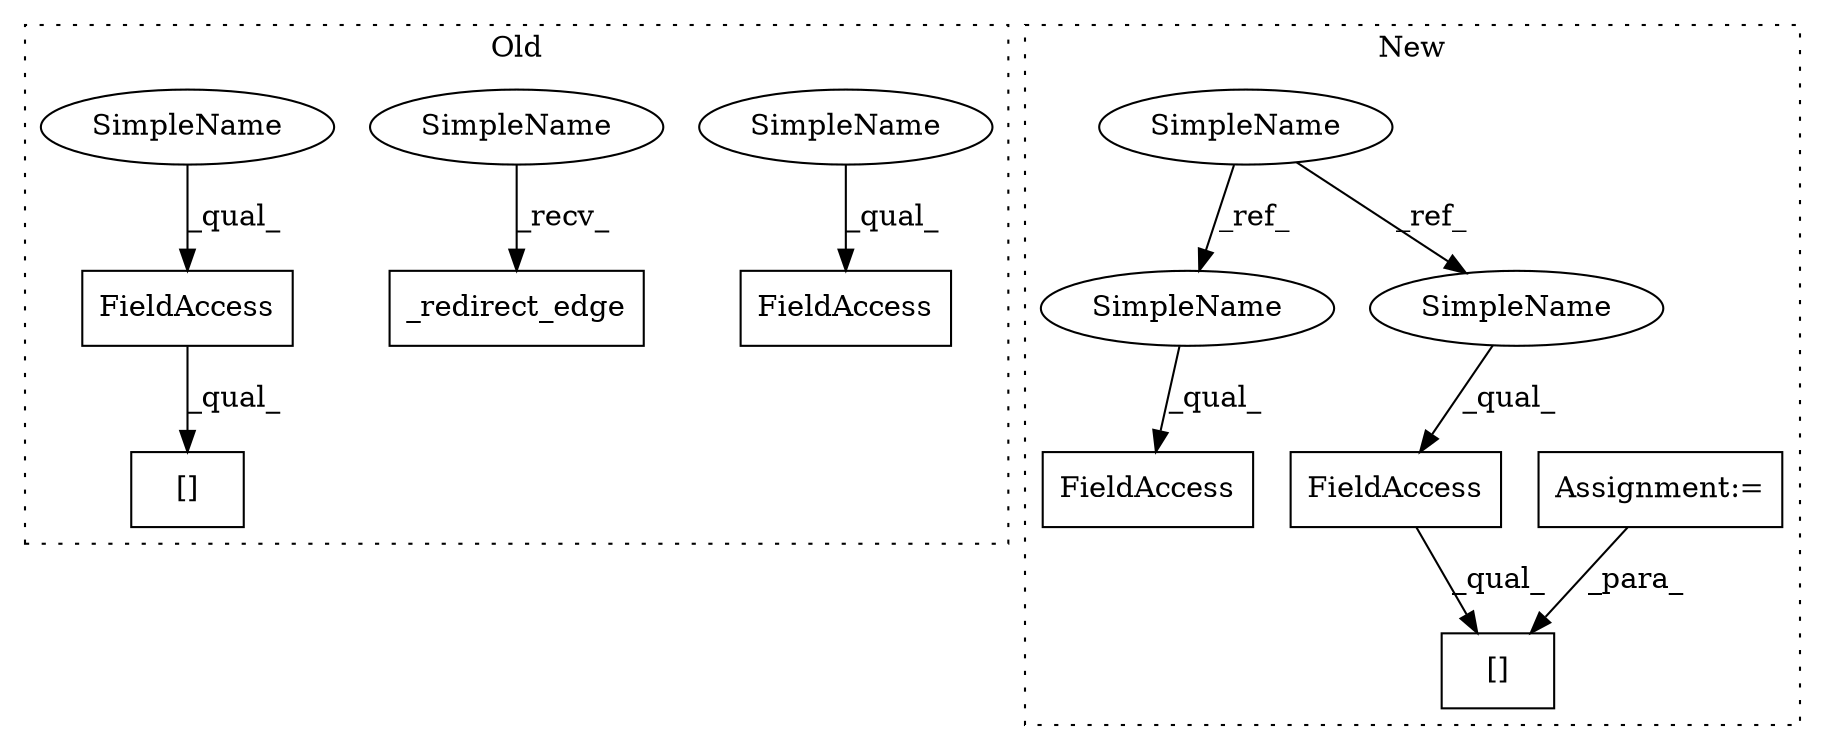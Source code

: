 digraph G {
subgraph cluster0 {
1 [label="_redirect_edge" a="32" s="11000,11067" l="15,1" shape="box"];
7 [label="FieldAccess" a="22" s="10879" l="13" shape="box"];
8 [label="FieldAccess" a="22" s="10952" l="13" shape="box"];
9 [label="[]" a="2" s="10879,10902" l="14,1" shape="box"];
12 [label="SimpleName" a="42" s="10952" l="4" shape="ellipse"];
13 [label="SimpleName" a="42" s="10995" l="4" shape="ellipse"];
14 [label="SimpleName" a="42" s="10879" l="4" shape="ellipse"];
label = "Old";
style="dotted";
}
subgraph cluster1 {
2 [label="[]" a="2" s="9794,9818" l="16,1" shape="box"];
3 [label="FieldAccess" a="22" s="9794" l="15" shape="box"];
4 [label="Assignment:=" a="7" s="9574" l="1" shape="box"];
5 [label="SimpleName" a="42" s="9109" l="4" shape="ellipse"];
6 [label="FieldAccess" a="22" s="10047" l="15" shape="box"];
10 [label="SimpleName" a="42" s="10047" l="4" shape="ellipse"];
11 [label="SimpleName" a="42" s="9794" l="4" shape="ellipse"];
label = "New";
style="dotted";
}
3 -> 2 [label="_qual_"];
4 -> 2 [label="_para_"];
5 -> 11 [label="_ref_"];
5 -> 10 [label="_ref_"];
7 -> 9 [label="_qual_"];
10 -> 6 [label="_qual_"];
11 -> 3 [label="_qual_"];
12 -> 8 [label="_qual_"];
13 -> 1 [label="_recv_"];
14 -> 7 [label="_qual_"];
}